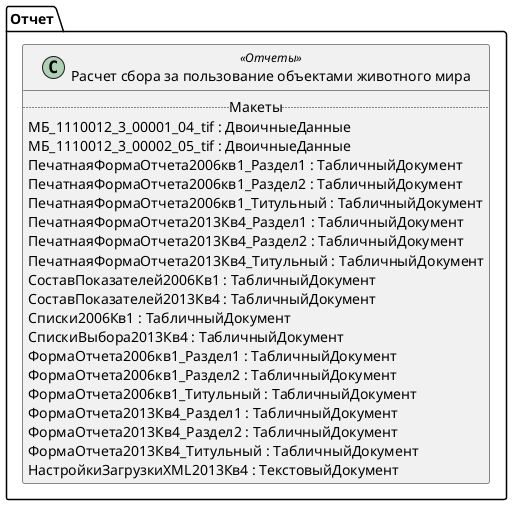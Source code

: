 ﻿@startuml РегламентированныйОтчетЖивотныйМир
'!include templates.wsd
'..\include templates.wsd
class Отчет.РегламентированныйОтчетЖивотныйМир as "Расчет сбора за пользование объектами животного мира" <<Отчеты>>
{
..Макеты..
МБ_1110012_3_00001_04_tif : ДвоичныеДанные
МБ_1110012_3_00002_05_tif : ДвоичныеДанные
ПечатнаяФормаОтчета2006кв1_Раздел1 : ТабличныйДокумент
ПечатнаяФормаОтчета2006кв1_Раздел2 : ТабличныйДокумент
ПечатнаяФормаОтчета2006кв1_Титульный : ТабличныйДокумент
ПечатнаяФормаОтчета2013Кв4_Раздел1 : ТабличныйДокумент
ПечатнаяФормаОтчета2013Кв4_Раздел2 : ТабличныйДокумент
ПечатнаяФормаОтчета2013Кв4_Титульный : ТабличныйДокумент
СоставПоказателей2006Кв1 : ТабличныйДокумент
СоставПоказателей2013Кв4 : ТабличныйДокумент
Списки2006Кв1 : ТабличныйДокумент
СпискиВыбора2013Кв4 : ТабличныйДокумент
ФормаОтчета2006кв1_Раздел1 : ТабличныйДокумент
ФормаОтчета2006кв1_Раздел2 : ТабличныйДокумент
ФормаОтчета2006кв1_Титульный : ТабличныйДокумент
ФормаОтчета2013Кв4_Раздел1 : ТабличныйДокумент
ФормаОтчета2013Кв4_Раздел2 : ТабличныйДокумент
ФормаОтчета2013Кв4_Титульный : ТабличныйДокумент
НастройкиЗагрузкиXML2013Кв4 : ТекстовыйДокумент
}
@enduml
